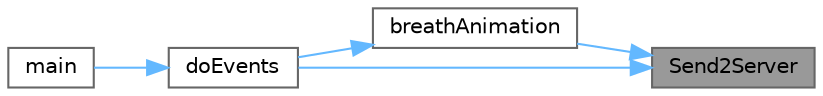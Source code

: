 digraph "Send2Server"
{
 // LATEX_PDF_SIZE
  bgcolor="transparent";
  edge [fontname=Helvetica,fontsize=10,labelfontname=Helvetica,labelfontsize=10];
  node [fontname=Helvetica,fontsize=10,shape=box,height=0.2,width=0.4];
  rankdir="RL";
  Node1 [label="Send2Server",height=0.2,width=0.4,color="gray40", fillcolor="grey60", style="filled", fontcolor="black",tooltip="Envoi les données du joueur actuel au serveur."];
  Node1 -> Node2 [dir="back",color="steelblue1",style="solid"];
  Node2 [label="breathAnimation",height=0.2,width=0.4,color="grey40", fillcolor="white", style="filled",URL="$main_8c.html#a4ea2b775628e7e2857760cb4a3f60e5f",tooltip="Animation de respiration."];
  Node2 -> Node3 [dir="back",color="steelblue1",style="solid"];
  Node3 [label="doEvents",height=0.2,width=0.4,color="grey40", fillcolor="white", style="filled",URL="$main_8c.html#a5d8c057a673692eabf25fa7d6c670c08",tooltip="Execute les events en fonction du tableau d'évènements."];
  Node3 -> Node4 [dir="back",color="steelblue1",style="solid"];
  Node4 [label="main",height=0.2,width=0.4,color="grey40", fillcolor="white", style="filled",URL="$main_8c.html#a0ddf1224851353fc92bfbff6f499fa97",tooltip="Programme principal."];
  Node1 -> Node3 [dir="back",color="steelblue1",style="solid"];
}
